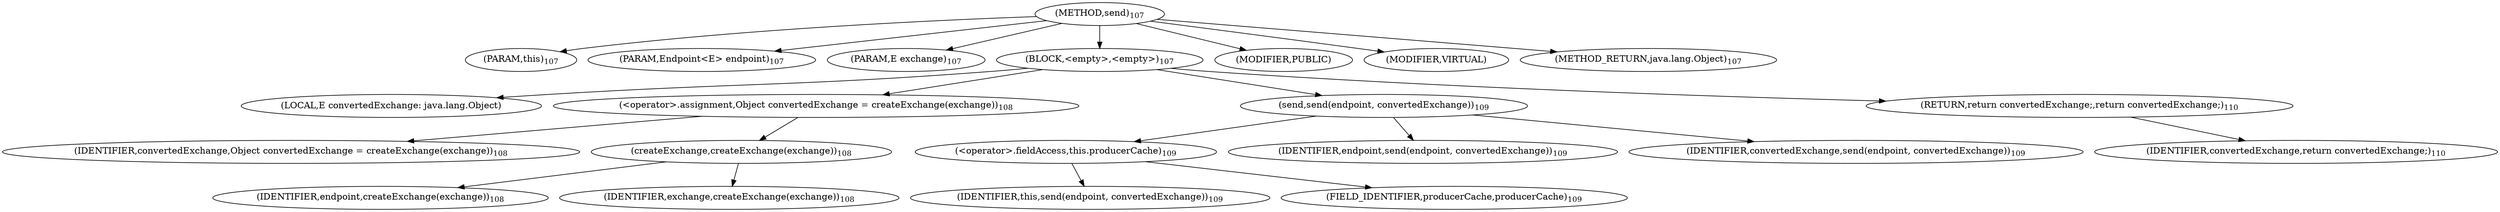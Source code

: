 digraph "send" {  
"254" [label = <(METHOD,send)<SUB>107</SUB>> ]
"255" [label = <(PARAM,this)<SUB>107</SUB>> ]
"256" [label = <(PARAM,Endpoint&lt;E&gt; endpoint)<SUB>107</SUB>> ]
"257" [label = <(PARAM,E exchange)<SUB>107</SUB>> ]
"258" [label = <(BLOCK,&lt;empty&gt;,&lt;empty&gt;)<SUB>107</SUB>> ]
"259" [label = <(LOCAL,E convertedExchange: java.lang.Object)> ]
"260" [label = <(&lt;operator&gt;.assignment,Object convertedExchange = createExchange(exchange))<SUB>108</SUB>> ]
"261" [label = <(IDENTIFIER,convertedExchange,Object convertedExchange = createExchange(exchange))<SUB>108</SUB>> ]
"262" [label = <(createExchange,createExchange(exchange))<SUB>108</SUB>> ]
"263" [label = <(IDENTIFIER,endpoint,createExchange(exchange))<SUB>108</SUB>> ]
"264" [label = <(IDENTIFIER,exchange,createExchange(exchange))<SUB>108</SUB>> ]
"265" [label = <(send,send(endpoint, convertedExchange))<SUB>109</SUB>> ]
"266" [label = <(&lt;operator&gt;.fieldAccess,this.producerCache)<SUB>109</SUB>> ]
"267" [label = <(IDENTIFIER,this,send(endpoint, convertedExchange))<SUB>109</SUB>> ]
"268" [label = <(FIELD_IDENTIFIER,producerCache,producerCache)<SUB>109</SUB>> ]
"269" [label = <(IDENTIFIER,endpoint,send(endpoint, convertedExchange))<SUB>109</SUB>> ]
"270" [label = <(IDENTIFIER,convertedExchange,send(endpoint, convertedExchange))<SUB>109</SUB>> ]
"271" [label = <(RETURN,return convertedExchange;,return convertedExchange;)<SUB>110</SUB>> ]
"272" [label = <(IDENTIFIER,convertedExchange,return convertedExchange;)<SUB>110</SUB>> ]
"273" [label = <(MODIFIER,PUBLIC)> ]
"274" [label = <(MODIFIER,VIRTUAL)> ]
"275" [label = <(METHOD_RETURN,java.lang.Object)<SUB>107</SUB>> ]
  "254" -> "255" 
  "254" -> "256" 
  "254" -> "257" 
  "254" -> "258" 
  "254" -> "273" 
  "254" -> "274" 
  "254" -> "275" 
  "258" -> "259" 
  "258" -> "260" 
  "258" -> "265" 
  "258" -> "271" 
  "260" -> "261" 
  "260" -> "262" 
  "262" -> "263" 
  "262" -> "264" 
  "265" -> "266" 
  "265" -> "269" 
  "265" -> "270" 
  "266" -> "267" 
  "266" -> "268" 
  "271" -> "272" 
}
